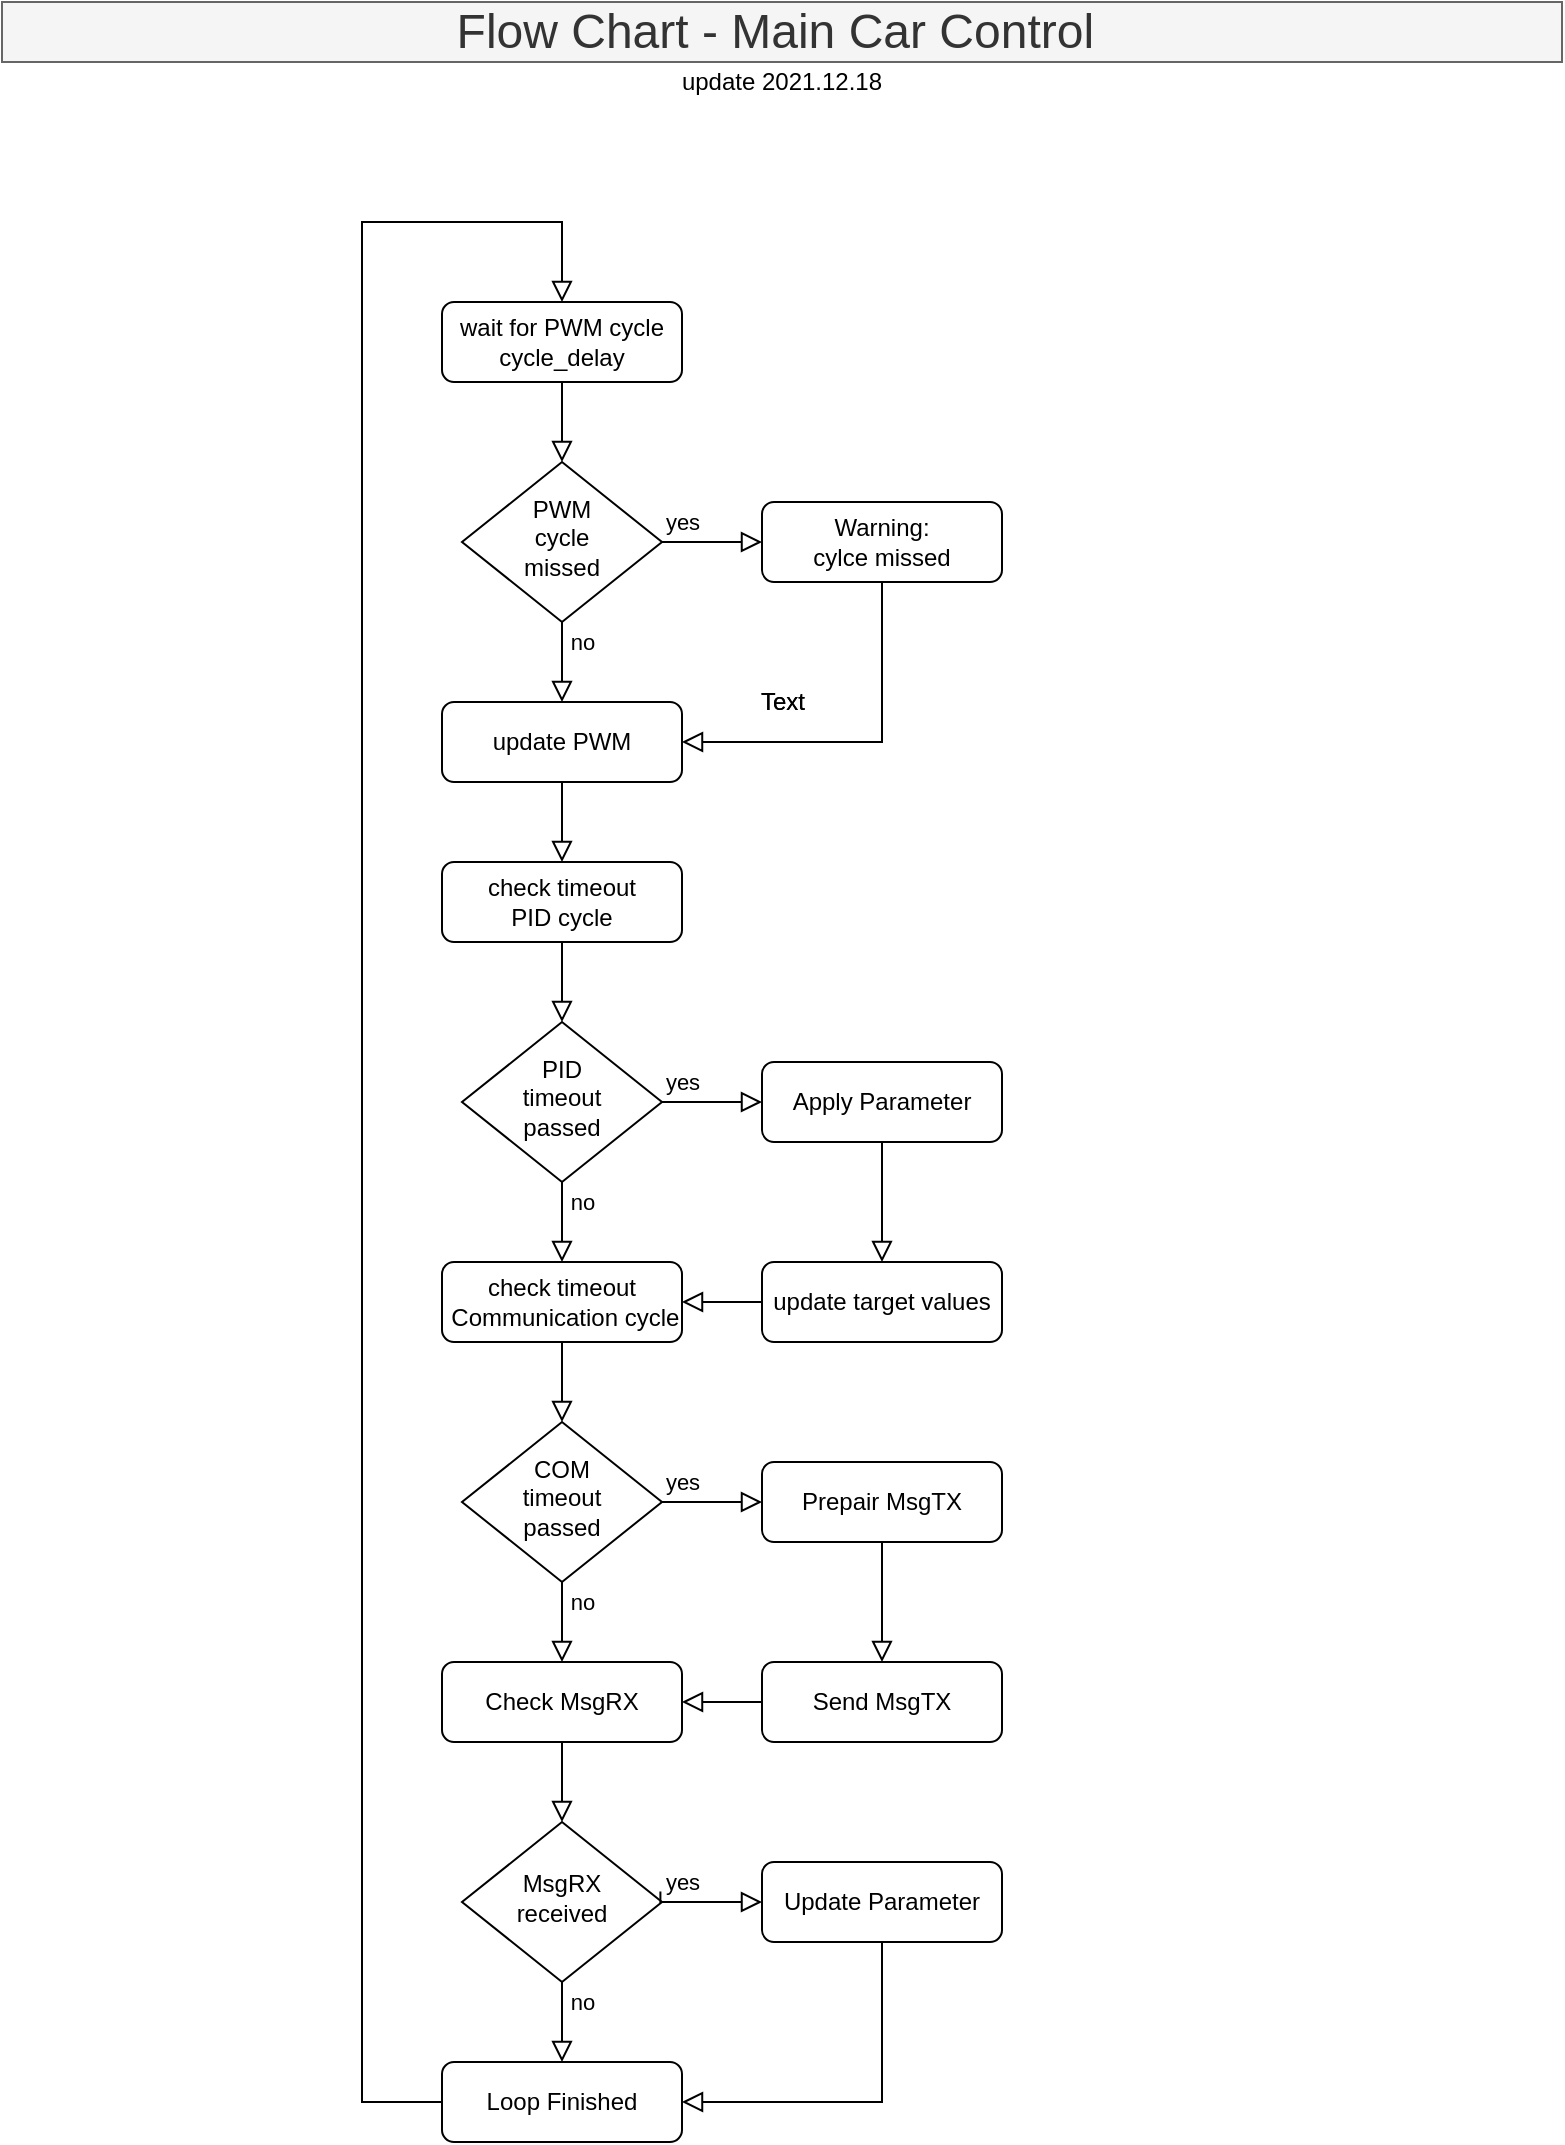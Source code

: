<mxfile version="16.0.0" type="device"><diagram id="C5RBs43oDa-KdzZeNtuy" name="Page-1"><mxGraphModel dx="958" dy="891" grid="1" gridSize="10" guides="1" tooltips="1" connect="1" arrows="1" fold="1" page="1" pageScale="1" pageWidth="827" pageHeight="1169" math="0" shadow="0"><root><mxCell id="WIyWlLk6GJQsqaUBKTNV-0"/><mxCell id="WIyWlLk6GJQsqaUBKTNV-1" parent="WIyWlLk6GJQsqaUBKTNV-0"/><mxCell id="WIyWlLk6GJQsqaUBKTNV-2" value="" style="rounded=0;html=1;jettySize=auto;orthogonalLoop=1;fontSize=11;endArrow=block;endFill=0;endSize=8;strokeWidth=1;shadow=0;labelBackgroundColor=none;edgeStyle=orthogonalEdgeStyle;" parent="WIyWlLk6GJQsqaUBKTNV-1" source="WIyWlLk6GJQsqaUBKTNV-3" target="WIyWlLk6GJQsqaUBKTNV-6" edge="1"><mxGeometry relative="1" as="geometry"/></mxCell><mxCell id="WIyWlLk6GJQsqaUBKTNV-3" value="&lt;div&gt;wait for PWM cycle&lt;br&gt;cycle_delay&lt;br&gt;&lt;/div&gt;" style="rounded=1;whiteSpace=wrap;html=1;fontSize=12;glass=0;strokeWidth=1;shadow=0;" parent="WIyWlLk6GJQsqaUBKTNV-1" vertex="1"><mxGeometry x="240" y="160" width="120" height="40" as="geometry"/></mxCell><mxCell id="WIyWlLk6GJQsqaUBKTNV-4" value="no" style="rounded=0;html=1;jettySize=auto;orthogonalLoop=1;fontSize=11;endArrow=block;endFill=0;endSize=8;strokeWidth=1;shadow=0;labelBackgroundColor=none;edgeStyle=orthogonalEdgeStyle;" parent="WIyWlLk6GJQsqaUBKTNV-1" source="WIyWlLk6GJQsqaUBKTNV-6" target="WIyWlLk6GJQsqaUBKTNV-12" edge="1"><mxGeometry x="-0.5" y="10" relative="1" as="geometry"><mxPoint as="offset"/><mxPoint x="300" y="370" as="targetPoint"/></mxGeometry></mxCell><mxCell id="WIyWlLk6GJQsqaUBKTNV-5" value="yes" style="edgeStyle=orthogonalEdgeStyle;rounded=0;html=1;jettySize=auto;orthogonalLoop=1;fontSize=11;endArrow=block;endFill=0;endSize=8;strokeWidth=1;shadow=0;labelBackgroundColor=none;entryX=0;entryY=0.5;entryDx=0;entryDy=0;" parent="WIyWlLk6GJQsqaUBKTNV-1" source="WIyWlLk6GJQsqaUBKTNV-6" target="t7sAyRJXDDiqnEvvSdnV-0" edge="1"><mxGeometry x="-0.6" y="10" relative="1" as="geometry"><mxPoint as="offset"/><mxPoint x="470" y="220" as="targetPoint"/><Array as="points"/></mxGeometry></mxCell><mxCell id="WIyWlLk6GJQsqaUBKTNV-6" value="PWM&lt;br&gt;cycle &lt;br&gt;missed" style="rhombus;whiteSpace=wrap;html=1;shadow=0;fontFamily=Helvetica;fontSize=12;align=center;strokeWidth=1;spacing=6;spacingTop=-4;" parent="WIyWlLk6GJQsqaUBKTNV-1" vertex="1"><mxGeometry x="250" y="240" width="100" height="80" as="geometry"/></mxCell><mxCell id="WIyWlLk6GJQsqaUBKTNV-12" value="&lt;div&gt;update PWM&lt;/div&gt;" style="rounded=1;whiteSpace=wrap;html=1;fontSize=12;glass=0;strokeWidth=1;shadow=0;" parent="WIyWlLk6GJQsqaUBKTNV-1" vertex="1"><mxGeometry x="240" y="360" width="120" height="40" as="geometry"/></mxCell><mxCell id="t7sAyRJXDDiqnEvvSdnV-0" value="Warning: &lt;br&gt;cylce missed " style="rounded=1;whiteSpace=wrap;html=1;fontSize=12;glass=0;strokeWidth=1;shadow=0;" parent="WIyWlLk6GJQsqaUBKTNV-1" vertex="1"><mxGeometry x="400" y="260" width="120" height="40" as="geometry"/></mxCell><mxCell id="t7sAyRJXDDiqnEvvSdnV-3" value="&lt;div&gt;check timeout&lt;br&gt; PID cycle&lt;br&gt;&lt;/div&gt;" style="rounded=1;whiteSpace=wrap;html=1;fontSize=12;glass=0;strokeWidth=1;shadow=0;" parent="WIyWlLk6GJQsqaUBKTNV-1" vertex="1"><mxGeometry x="240" y="440" width="120" height="40" as="geometry"/></mxCell><mxCell id="t7sAyRJXDDiqnEvvSdnV-6" value="PID &lt;br&gt;timeout&lt;br&gt;passed" style="rhombus;whiteSpace=wrap;html=1;shadow=0;fontFamily=Helvetica;fontSize=12;align=center;strokeWidth=1;spacing=6;spacingTop=-4;" parent="WIyWlLk6GJQsqaUBKTNV-1" vertex="1"><mxGeometry x="250" y="520" width="100" height="80" as="geometry"/></mxCell><mxCell id="t7sAyRJXDDiqnEvvSdnV-7" value="&lt;div&gt;Apply Parameter&lt;br&gt;&lt;/div&gt;" style="rounded=1;whiteSpace=wrap;html=1;fontSize=12;glass=0;strokeWidth=1;shadow=0;" parent="WIyWlLk6GJQsqaUBKTNV-1" vertex="1"><mxGeometry x="400" y="540" width="120" height="40" as="geometry"/></mxCell><mxCell id="t7sAyRJXDDiqnEvvSdnV-8" value="yes" style="edgeStyle=orthogonalEdgeStyle;rounded=0;html=1;jettySize=auto;orthogonalLoop=1;fontSize=11;endArrow=block;endFill=0;endSize=8;strokeWidth=1;shadow=0;labelBackgroundColor=none;" parent="WIyWlLk6GJQsqaUBKTNV-1" source="t7sAyRJXDDiqnEvvSdnV-6" target="t7sAyRJXDDiqnEvvSdnV-7" edge="1"><mxGeometry x="-0.6" y="10" relative="1" as="geometry"><mxPoint as="offset"/><mxPoint x="350" y="590" as="sourcePoint"/><mxPoint x="460" y="590" as="targetPoint"/><Array as="points"/></mxGeometry></mxCell><mxCell id="t7sAyRJXDDiqnEvvSdnV-9" value="" style="rounded=0;html=1;jettySize=auto;orthogonalLoop=1;fontSize=11;endArrow=block;endFill=0;endSize=8;strokeWidth=1;shadow=0;labelBackgroundColor=none;edgeStyle=orthogonalEdgeStyle;" parent="WIyWlLk6GJQsqaUBKTNV-1" source="t7sAyRJXDDiqnEvvSdnV-3" target="t7sAyRJXDDiqnEvvSdnV-6" edge="1"><mxGeometry relative="1" as="geometry"><mxPoint x="299.5" y="500" as="sourcePoint"/><mxPoint x="299.5" y="550" as="targetPoint"/></mxGeometry></mxCell><mxCell id="t7sAyRJXDDiqnEvvSdnV-11" value="no" style="rounded=0;html=1;jettySize=auto;orthogonalLoop=1;fontSize=11;endArrow=block;endFill=0;endSize=8;strokeWidth=1;shadow=0;labelBackgroundColor=none;edgeStyle=orthogonalEdgeStyle;exitX=0.5;exitY=1;exitDx=0;exitDy=0;" parent="WIyWlLk6GJQsqaUBKTNV-1" source="t7sAyRJXDDiqnEvvSdnV-6" target="t7sAyRJXDDiqnEvvSdnV-12" edge="1"><mxGeometry x="-0.5" y="10" relative="1" as="geometry"><mxPoint as="offset"/><mxPoint x="299.5" y="630" as="sourcePoint"/><mxPoint x="299.5" y="670" as="targetPoint"/></mxGeometry></mxCell><mxCell id="t7sAyRJXDDiqnEvvSdnV-12" value="&lt;div&gt;check timeout&lt;br&gt;&amp;nbsp;Communication cycle&lt;br&gt;&lt;/div&gt;" style="rounded=1;whiteSpace=wrap;html=1;fontSize=12;glass=0;strokeWidth=1;shadow=0;" parent="WIyWlLk6GJQsqaUBKTNV-1" vertex="1"><mxGeometry x="240" y="640" width="120" height="40" as="geometry"/></mxCell><mxCell id="t7sAyRJXDDiqnEvvSdnV-15" value="" style="rounded=0;html=1;jettySize=auto;orthogonalLoop=1;fontSize=11;endArrow=block;endFill=0;endSize=8;strokeWidth=1;shadow=0;labelBackgroundColor=none;edgeStyle=orthogonalEdgeStyle;" parent="WIyWlLk6GJQsqaUBKTNV-1" source="WIyWlLk6GJQsqaUBKTNV-12" target="t7sAyRJXDDiqnEvvSdnV-3" edge="1"><mxGeometry relative="1" as="geometry"><mxPoint x="299.5" y="410" as="sourcePoint"/><mxPoint x="299.5" y="460" as="targetPoint"/></mxGeometry></mxCell><mxCell id="t7sAyRJXDDiqnEvvSdnV-16" value="" style="rounded=0;html=1;jettySize=auto;orthogonalLoop=1;fontSize=11;endArrow=block;endFill=0;endSize=8;strokeWidth=1;shadow=0;labelBackgroundColor=none;edgeStyle=orthogonalEdgeStyle;entryX=1;entryY=0.5;entryDx=0;entryDy=0;" parent="WIyWlLk6GJQsqaUBKTNV-1" source="t7sAyRJXDDiqnEvvSdnV-0" target="WIyWlLk6GJQsqaUBKTNV-12" edge="1"><mxGeometry relative="1" as="geometry"><mxPoint x="519.5" y="310" as="sourcePoint"/><mxPoint x="519.5" y="360" as="targetPoint"/><Array as="points"><mxPoint x="460" y="380"/></Array></mxGeometry></mxCell><mxCell id="t7sAyRJXDDiqnEvvSdnV-17" value="" style="rounded=0;html=1;jettySize=auto;orthogonalLoop=1;fontSize=11;endArrow=block;endFill=0;endSize=8;strokeWidth=1;shadow=0;labelBackgroundColor=none;edgeStyle=orthogonalEdgeStyle;exitX=0;exitY=0.5;exitDx=0;exitDy=0;" parent="WIyWlLk6GJQsqaUBKTNV-1" source="t7sAyRJXDDiqnEvvSdnV-39" target="t7sAyRJXDDiqnEvvSdnV-12" edge="1"><mxGeometry relative="1" as="geometry"><mxPoint x="520" y="610" as="sourcePoint"/><mxPoint x="360" y="690" as="targetPoint"/><Array as="points"/></mxGeometry></mxCell><mxCell id="t7sAyRJXDDiqnEvvSdnV-18" value="COM &lt;br&gt;timeout&lt;br&gt;passed" style="rhombus;whiteSpace=wrap;html=1;shadow=0;fontFamily=Helvetica;fontSize=12;align=center;strokeWidth=1;spacing=6;spacingTop=-4;" parent="WIyWlLk6GJQsqaUBKTNV-1" vertex="1"><mxGeometry x="250" y="720" width="100" height="80" as="geometry"/></mxCell><mxCell id="t7sAyRJXDDiqnEvvSdnV-21" value="" style="rounded=0;html=1;jettySize=auto;orthogonalLoop=1;fontSize=11;endArrow=block;endFill=0;endSize=8;strokeWidth=1;shadow=0;labelBackgroundColor=none;edgeStyle=orthogonalEdgeStyle;" parent="WIyWlLk6GJQsqaUBKTNV-1" source="t7sAyRJXDDiqnEvvSdnV-12" target="t7sAyRJXDDiqnEvvSdnV-18" edge="1"><mxGeometry relative="1" as="geometry"><mxPoint x="300" y="710" as="sourcePoint"/><mxPoint x="301" y="750" as="targetPoint"/><Array as="points"/></mxGeometry></mxCell><mxCell id="t7sAyRJXDDiqnEvvSdnV-22" value="yes" style="edgeStyle=orthogonalEdgeStyle;rounded=0;html=1;jettySize=auto;orthogonalLoop=1;fontSize=11;endArrow=block;endFill=0;endSize=8;strokeWidth=1;shadow=0;labelBackgroundColor=none;exitX=1;exitY=0.5;exitDx=0;exitDy=0;entryX=0;entryY=0.5;entryDx=0;entryDy=0;" parent="WIyWlLk6GJQsqaUBKTNV-1" source="t7sAyRJXDDiqnEvvSdnV-18" target="t7sAyRJXDDiqnEvvSdnV-23" edge="1"><mxGeometry x="-0.6" y="10" relative="1" as="geometry"><mxPoint as="offset"/><mxPoint x="350" y="789.5" as="sourcePoint"/><mxPoint x="460" y="789.5" as="targetPoint"/><Array as="points"/></mxGeometry></mxCell><mxCell id="t7sAyRJXDDiqnEvvSdnV-23" value="&lt;div&gt;Prepair MsgTX&lt;br&gt;&lt;/div&gt;" style="rounded=1;whiteSpace=wrap;html=1;fontSize=12;glass=0;strokeWidth=1;shadow=0;" parent="WIyWlLk6GJQsqaUBKTNV-1" vertex="1"><mxGeometry x="400" y="740" width="120" height="40" as="geometry"/></mxCell><mxCell id="t7sAyRJXDDiqnEvvSdnV-25" value="&lt;div&gt;Send MsgTX&lt;br&gt;&lt;/div&gt;" style="rounded=1;whiteSpace=wrap;html=1;fontSize=12;glass=0;strokeWidth=1;shadow=0;" parent="WIyWlLk6GJQsqaUBKTNV-1" vertex="1"><mxGeometry x="400" y="840" width="120" height="40" as="geometry"/></mxCell><mxCell id="t7sAyRJXDDiqnEvvSdnV-26" value="" style="rounded=0;html=1;jettySize=auto;orthogonalLoop=1;fontSize=11;endArrow=block;endFill=0;endSize=8;strokeWidth=1;shadow=0;labelBackgroundColor=none;edgeStyle=orthogonalEdgeStyle;" parent="WIyWlLk6GJQsqaUBKTNV-1" source="t7sAyRJXDDiqnEvvSdnV-23" target="t7sAyRJXDDiqnEvvSdnV-25" edge="1"><mxGeometry relative="1" as="geometry"><mxPoint x="519.5" y="810" as="sourcePoint"/><mxPoint x="519.5" y="850" as="targetPoint"/><Array as="points"/></mxGeometry></mxCell><mxCell id="t7sAyRJXDDiqnEvvSdnV-29" value="&lt;div&gt;Check MsgRX&lt;br&gt;&lt;/div&gt;" style="rounded=1;whiteSpace=wrap;html=1;fontSize=12;glass=0;strokeWidth=1;shadow=0;" parent="WIyWlLk6GJQsqaUBKTNV-1" vertex="1"><mxGeometry x="240" y="840" width="120" height="40" as="geometry"/></mxCell><mxCell id="t7sAyRJXDDiqnEvvSdnV-30" value="no" style="rounded=0;html=1;jettySize=auto;orthogonalLoop=1;fontSize=11;endArrow=block;endFill=0;endSize=8;strokeWidth=1;shadow=0;labelBackgroundColor=none;edgeStyle=orthogonalEdgeStyle;" parent="WIyWlLk6GJQsqaUBKTNV-1" source="t7sAyRJXDDiqnEvvSdnV-18" target="t7sAyRJXDDiqnEvvSdnV-29" edge="1"><mxGeometry x="-0.5" y="10" relative="1" as="geometry"><mxPoint x="300" y="830" as="sourcePoint"/><mxPoint x="299.76" y="870" as="targetPoint"/><Array as="points"/><mxPoint as="offset"/></mxGeometry></mxCell><mxCell id="t7sAyRJXDDiqnEvvSdnV-31" value="" style="rounded=0;html=1;jettySize=auto;orthogonalLoop=1;fontSize=11;endArrow=block;endFill=0;endSize=8;strokeWidth=1;shadow=0;labelBackgroundColor=none;edgeStyle=orthogonalEdgeStyle;entryX=1;entryY=0.5;entryDx=0;entryDy=0;" parent="WIyWlLk6GJQsqaUBKTNV-1" source="t7sAyRJXDDiqnEvvSdnV-25" target="t7sAyRJXDDiqnEvvSdnV-29" edge="1"><mxGeometry relative="1" as="geometry"><mxPoint x="420" y="870" as="sourcePoint"/><mxPoint x="420" y="910" as="targetPoint"/><Array as="points"/></mxGeometry></mxCell><mxCell id="t7sAyRJXDDiqnEvvSdnV-32" value="MsgRX&lt;br&gt;received" style="rhombus;whiteSpace=wrap;html=1;shadow=0;fontFamily=Helvetica;fontSize=12;align=center;strokeWidth=1;spacing=6;spacingTop=-4;" parent="WIyWlLk6GJQsqaUBKTNV-1" vertex="1"><mxGeometry x="250" y="920" width="100" height="80" as="geometry"/></mxCell><mxCell id="t7sAyRJXDDiqnEvvSdnV-33" value="" style="rounded=0;html=1;jettySize=auto;orthogonalLoop=1;fontSize=11;endArrow=block;endFill=0;endSize=8;strokeWidth=1;shadow=0;labelBackgroundColor=none;edgeStyle=orthogonalEdgeStyle;" parent="WIyWlLk6GJQsqaUBKTNV-1" source="t7sAyRJXDDiqnEvvSdnV-29" target="t7sAyRJXDDiqnEvvSdnV-32" edge="1"><mxGeometry relative="1" as="geometry"><mxPoint x="299.41" y="910" as="sourcePoint"/><mxPoint x="299.41" y="950" as="targetPoint"/><Array as="points"/></mxGeometry></mxCell><mxCell id="t7sAyRJXDDiqnEvvSdnV-34" value="yes" style="edgeStyle=orthogonalEdgeStyle;rounded=0;html=1;jettySize=auto;orthogonalLoop=1;fontSize=11;endArrow=block;endFill=0;endSize=8;strokeWidth=1;shadow=0;labelBackgroundColor=none;exitX=0.992;exitY=0.435;exitDx=0;exitDy=0;exitPerimeter=0;entryX=0;entryY=0.5;entryDx=0;entryDy=0;" parent="WIyWlLk6GJQsqaUBKTNV-1" source="t7sAyRJXDDiqnEvvSdnV-32" target="t7sAyRJXDDiqnEvvSdnV-35" edge="1"><mxGeometry x="-0.429" y="10" relative="1" as="geometry"><mxPoint as="offset"/><mxPoint x="350" y="989.8" as="sourcePoint"/><mxPoint x="460" y="989.8" as="targetPoint"/><Array as="points"><mxPoint x="349" y="960"/></Array></mxGeometry></mxCell><mxCell id="t7sAyRJXDDiqnEvvSdnV-35" value="Update Parameter" style="rounded=1;whiteSpace=wrap;html=1;fontSize=12;glass=0;strokeWidth=1;shadow=0;" parent="WIyWlLk6GJQsqaUBKTNV-1" vertex="1"><mxGeometry x="400" y="940" width="120" height="40" as="geometry"/></mxCell><mxCell id="t7sAyRJXDDiqnEvvSdnV-36" value="&lt;div&gt;&lt;br&gt;&lt;/div&gt;" style="rounded=0;html=1;jettySize=auto;orthogonalLoop=1;fontSize=11;endArrow=block;endFill=0;endSize=8;strokeWidth=1;shadow=0;labelBackgroundColor=none;edgeStyle=orthogonalEdgeStyle;entryX=0.5;entryY=0;entryDx=0;entryDy=0;exitX=0;exitY=0.5;exitDx=0;exitDy=0;" parent="WIyWlLk6GJQsqaUBKTNV-1" source="t7sAyRJXDDiqnEvvSdnV-41" target="WIyWlLk6GJQsqaUBKTNV-3" edge="1"><mxGeometry x="-0.982" y="10" relative="1" as="geometry"><mxPoint x="299.8" y="1030" as="sourcePoint"/><mxPoint x="200" y="100" as="targetPoint"/><Array as="points"><mxPoint x="200" y="1060"/><mxPoint x="200" y="120"/><mxPoint x="300" y="120"/></Array><mxPoint as="offset"/></mxGeometry></mxCell><mxCell id="t7sAyRJXDDiqnEvvSdnV-39" value="&lt;div&gt;&lt;div&gt;update target values&lt;/div&gt;&lt;/div&gt;" style="rounded=1;whiteSpace=wrap;html=1;fontSize=12;glass=0;strokeWidth=1;shadow=0;" parent="WIyWlLk6GJQsqaUBKTNV-1" vertex="1"><mxGeometry x="400" y="640" width="120" height="40" as="geometry"/></mxCell><mxCell id="t7sAyRJXDDiqnEvvSdnV-40" value="" style="rounded=0;html=1;jettySize=auto;orthogonalLoop=1;fontSize=11;endArrow=block;endFill=0;endSize=8;strokeWidth=1;shadow=0;labelBackgroundColor=none;edgeStyle=orthogonalEdgeStyle;" parent="WIyWlLk6GJQsqaUBKTNV-1" source="t7sAyRJXDDiqnEvvSdnV-7" target="t7sAyRJXDDiqnEvvSdnV-39" edge="1"><mxGeometry relative="1" as="geometry"><mxPoint x="519.6" y="610" as="sourcePoint"/><mxPoint x="519.6" y="670" as="targetPoint"/><Array as="points"/></mxGeometry></mxCell><mxCell id="t7sAyRJXDDiqnEvvSdnV-41" value="Loop Finished" style="rounded=1;whiteSpace=wrap;html=1;fontSize=12;glass=0;strokeWidth=1;shadow=0;" parent="WIyWlLk6GJQsqaUBKTNV-1" vertex="1"><mxGeometry x="240" y="1040" width="120" height="40" as="geometry"/></mxCell><mxCell id="t7sAyRJXDDiqnEvvSdnV-43" value="no" style="rounded=0;html=1;jettySize=auto;orthogonalLoop=1;fontSize=11;endArrow=block;endFill=0;endSize=8;strokeWidth=1;shadow=0;labelBackgroundColor=none;edgeStyle=orthogonalEdgeStyle;" parent="WIyWlLk6GJQsqaUBKTNV-1" source="t7sAyRJXDDiqnEvvSdnV-32" target="t7sAyRJXDDiqnEvvSdnV-41" edge="1"><mxGeometry x="-0.5" y="10" relative="1" as="geometry"><mxPoint x="299.6" y="1000" as="sourcePoint"/><mxPoint x="299.6" y="1040" as="targetPoint"/><Array as="points"/><mxPoint as="offset"/></mxGeometry></mxCell><mxCell id="t7sAyRJXDDiqnEvvSdnV-45" value="" style="rounded=0;html=1;jettySize=auto;orthogonalLoop=1;fontSize=11;endArrow=block;endFill=0;endSize=8;strokeWidth=1;shadow=0;labelBackgroundColor=none;edgeStyle=orthogonalEdgeStyle;" parent="WIyWlLk6GJQsqaUBKTNV-1" source="t7sAyRJXDDiqnEvvSdnV-35" target="t7sAyRJXDDiqnEvvSdnV-41" edge="1"><mxGeometry relative="1" as="geometry"><mxPoint x="459.6" y="980" as="sourcePoint"/><mxPoint x="459.6" y="1040" as="targetPoint"/><Array as="points"><mxPoint x="460" y="1060"/></Array></mxGeometry></mxCell><mxCell id="KeHgoxnnsE9xAHMOK9Dl-0" value="Text" style="text;html=1;resizable=0;autosize=1;align=center;verticalAlign=middle;points=[];fillColor=none;strokeColor=none;rounded=0;" vertex="1" parent="WIyWlLk6GJQsqaUBKTNV-1"><mxGeometry x="390" y="350" width="40" height="20" as="geometry"/></mxCell><mxCell id="KeHgoxnnsE9xAHMOK9Dl-1" value="Text" style="text;html=1;resizable=0;autosize=1;align=center;verticalAlign=middle;points=[];fillColor=none;strokeColor=none;rounded=0;" vertex="1" parent="WIyWlLk6GJQsqaUBKTNV-1"><mxGeometry x="390" y="350" width="40" height="20" as="geometry"/></mxCell><mxCell id="KeHgoxnnsE9xAHMOK9Dl-6" value="&lt;font style=&quot;font-size: 24px&quot;&gt;Flow Chart - Main Car Control&amp;nbsp;&lt;/font&gt;" style="text;html=1;align=center;verticalAlign=middle;whiteSpace=wrap;rounded=0;fillColor=#f5f5f5;fontColor=#333333;strokeColor=#666666;" vertex="1" parent="WIyWlLk6GJQsqaUBKTNV-1"><mxGeometry x="20" y="10" width="780" height="30" as="geometry"/></mxCell><mxCell id="KeHgoxnnsE9xAHMOK9Dl-7" value="&lt;font style=&quot;font-size: 12px&quot;&gt;update 2021.12.18&lt;/font&gt;" style="text;html=1;align=center;verticalAlign=middle;whiteSpace=wrap;rounded=0;" vertex="1" parent="WIyWlLk6GJQsqaUBKTNV-1"><mxGeometry x="20" y="40" width="780" height="20" as="geometry"/></mxCell></root></mxGraphModel></diagram></mxfile>
